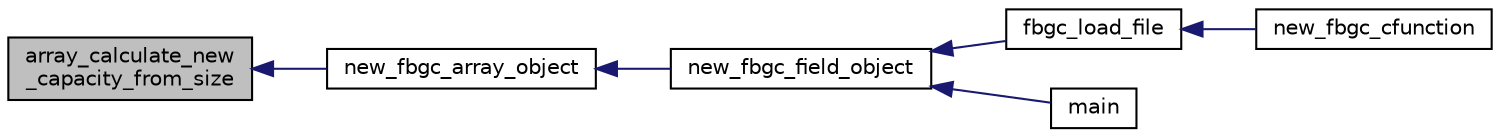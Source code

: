 digraph "array_calculate_new_capacity_from_size"
{
  edge [fontname="Helvetica",fontsize="10",labelfontname="Helvetica",labelfontsize="10"];
  node [fontname="Helvetica",fontsize="10",shape=record];
  rankdir="LR";
  Node2 [label="array_calculate_new\l_capacity_from_size",height=0.2,width=0.4,color="black", fillcolor="grey75", style="filled", fontcolor="black"];
  Node2 -> Node3 [dir="back",color="midnightblue",fontsize="10",style="solid"];
  Node3 [label="new_fbgc_array_object",height=0.2,width=0.4,color="black", fillcolor="white", style="filled",URL="$array__object_8h.html#a4852c82d88a183b756fd211da40d9baf"];
  Node3 -> Node4 [dir="back",color="midnightblue",fontsize="10",style="solid"];
  Node4 [label="new_fbgc_field_object",height=0.2,width=0.4,color="black", fillcolor="white", style="filled",URL="$field__object_8h.html#a28800156fc2d609a3625834282b1b94e"];
  Node4 -> Node5 [dir="back",color="midnightblue",fontsize="10",style="solid"];
  Node5 [label="fbgc_load_file",height=0.2,width=0.4,color="black", fillcolor="white", style="filled",URL="$fbgc_8h.html#a2aeeff0403205e54bd0dd187e4337b4a"];
  Node5 -> Node6 [dir="back",color="midnightblue",fontsize="10",style="solid"];
  Node6 [label="new_fbgc_cfunction",height=0.2,width=0.4,color="black", fillcolor="white", style="filled",URL="$fbgc__stl_8c.html#a23883ffe16d0cfdc1f70f3c31b650d2c"];
  Node4 -> Node7 [dir="back",color="midnightblue",fontsize="10",style="solid"];
  Node7 [label="main",height=0.2,width=0.4,color="black", fillcolor="white", style="filled",URL="$fbgc_8c.html#a3c04138a5bfe5d72780bb7e82a18e627"];
}
